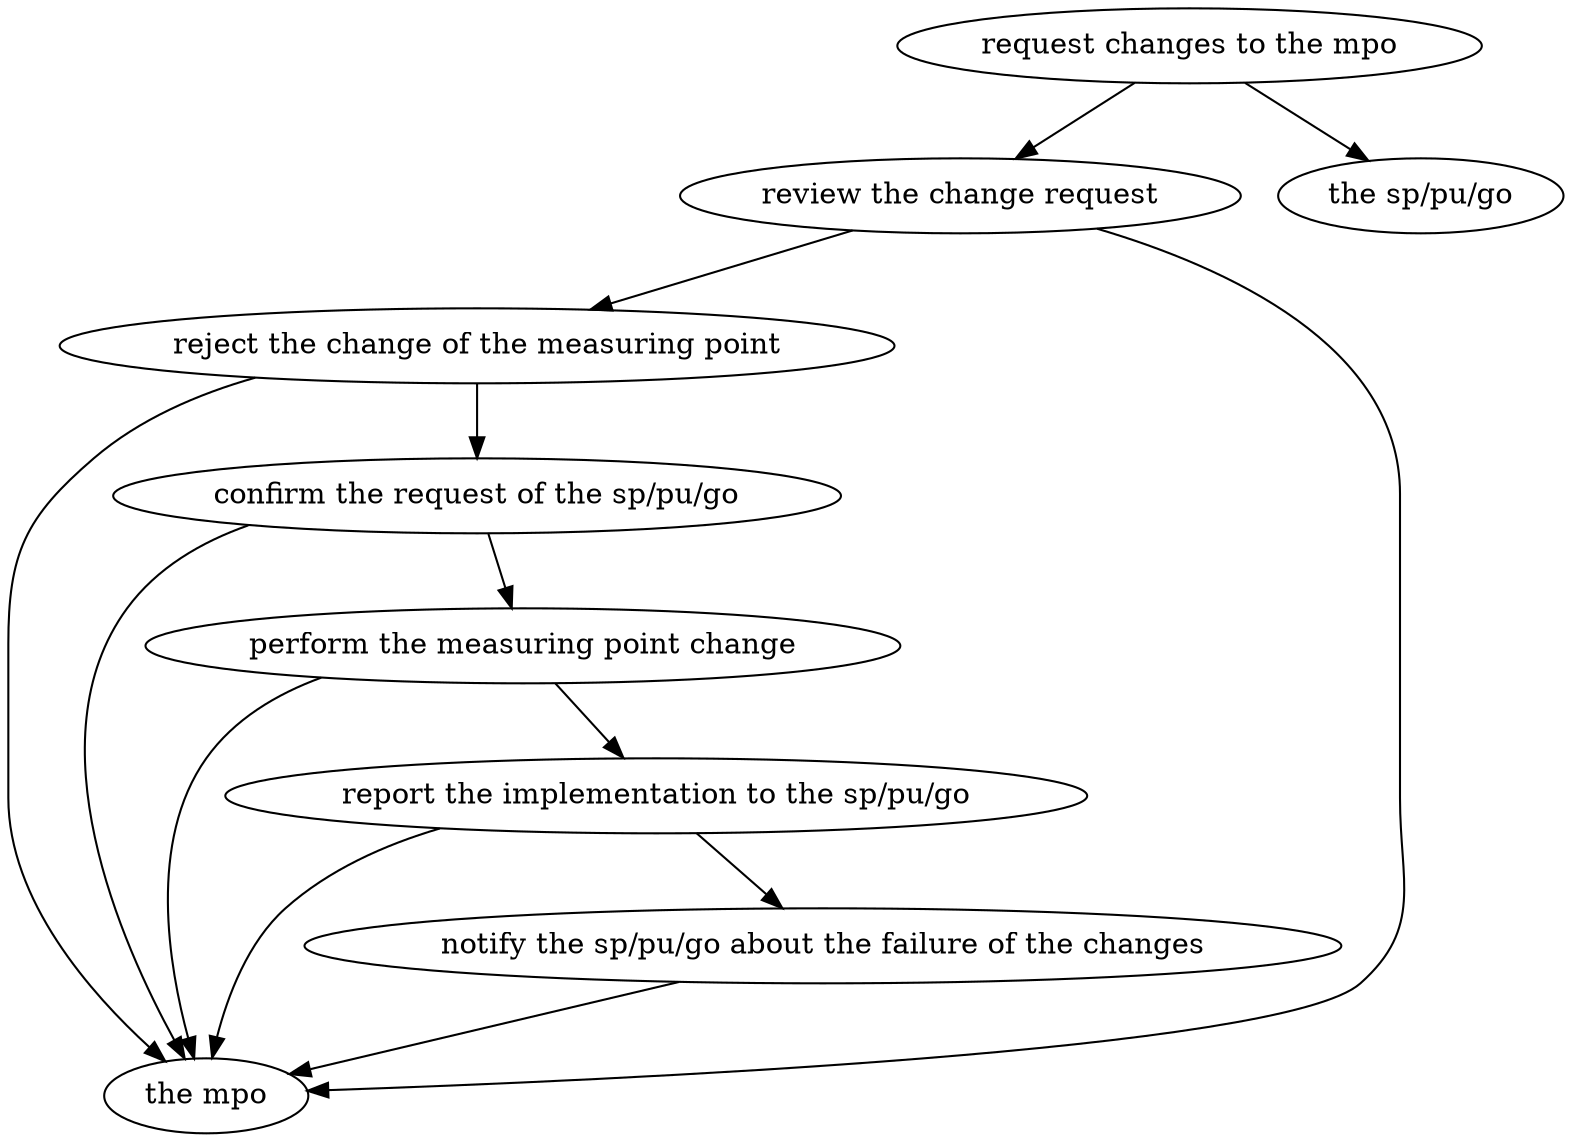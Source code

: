 strict digraph "doc-10.9" {
	graph [name="doc-10.9"];
	"request changes to the mpo"	[attrs="{'type': 'Activity', 'label': 'request changes to the mpo'}"];
	"review the change request"	[attrs="{'type': 'Activity', 'label': 'review the change request'}"];
	"request changes to the mpo" -> "review the change request"	[attrs="{'type': 'flow', 'label': 'flow'}"];
	"the sp/pu/go"	[attrs="{'type': 'Actor', 'label': 'the sp/pu/go'}"];
	"request changes to the mpo" -> "the sp/pu/go"	[attrs="{'type': 'actor performer', 'label': 'actor performer'}"];
	"reject the change of the measuring point"	[attrs="{'type': 'Activity', 'label': 'reject the change of the measuring point'}"];
	"review the change request" -> "reject the change of the measuring point"	[attrs="{'type': 'flow', 'label': 'flow'}"];
	"the mpo"	[attrs="{'type': 'Actor', 'label': 'the mpo'}"];
	"review the change request" -> "the mpo"	[attrs="{'type': 'actor performer', 'label': 'actor performer'}"];
	"confirm the request of the sp/pu/go"	[attrs="{'type': 'Activity', 'label': 'confirm the request of the sp/pu/go'}"];
	"reject the change of the measuring point" -> "confirm the request of the sp/pu/go"	[attrs="{'type': 'flow', 'label': 'flow'}"];
	"reject the change of the measuring point" -> "the mpo"	[attrs="{'type': 'actor performer', 'label': 'actor performer'}"];
	"perform the measuring point change"	[attrs="{'type': 'Activity', 'label': 'perform the measuring point change'}"];
	"confirm the request of the sp/pu/go" -> "perform the measuring point change"	[attrs="{'type': 'flow', 'label': 'flow'}"];
	"confirm the request of the sp/pu/go" -> "the mpo"	[attrs="{'type': 'actor performer', 'label': 'actor performer'}"];
	"report the implementation to the sp/pu/go"	[attrs="{'type': 'Activity', 'label': 'report the implementation to the sp/pu/go'}"];
	"perform the measuring point change" -> "report the implementation to the sp/pu/go"	[attrs="{'type': 'flow', 'label': 'flow'}"];
	"perform the measuring point change" -> "the mpo"	[attrs="{'type': 'actor performer', 'label': 'actor performer'}"];
	"notify the sp/pu/go about the failure of the changes"	[attrs="{'type': 'Activity', 'label': 'notify the sp/pu/go about the failure of the changes'}"];
	"report the implementation to the sp/pu/go" -> "notify the sp/pu/go about the failure of the changes"	[attrs="{'type': 'flow', 'label': 'flow'}"];
	"report the implementation to the sp/pu/go" -> "the mpo"	[attrs="{'type': 'actor performer', 'label': 'actor performer'}"];
	"notify the sp/pu/go about the failure of the changes" -> "the mpo"	[attrs="{'type': 'actor performer', 'label': 'actor performer'}"];
}

